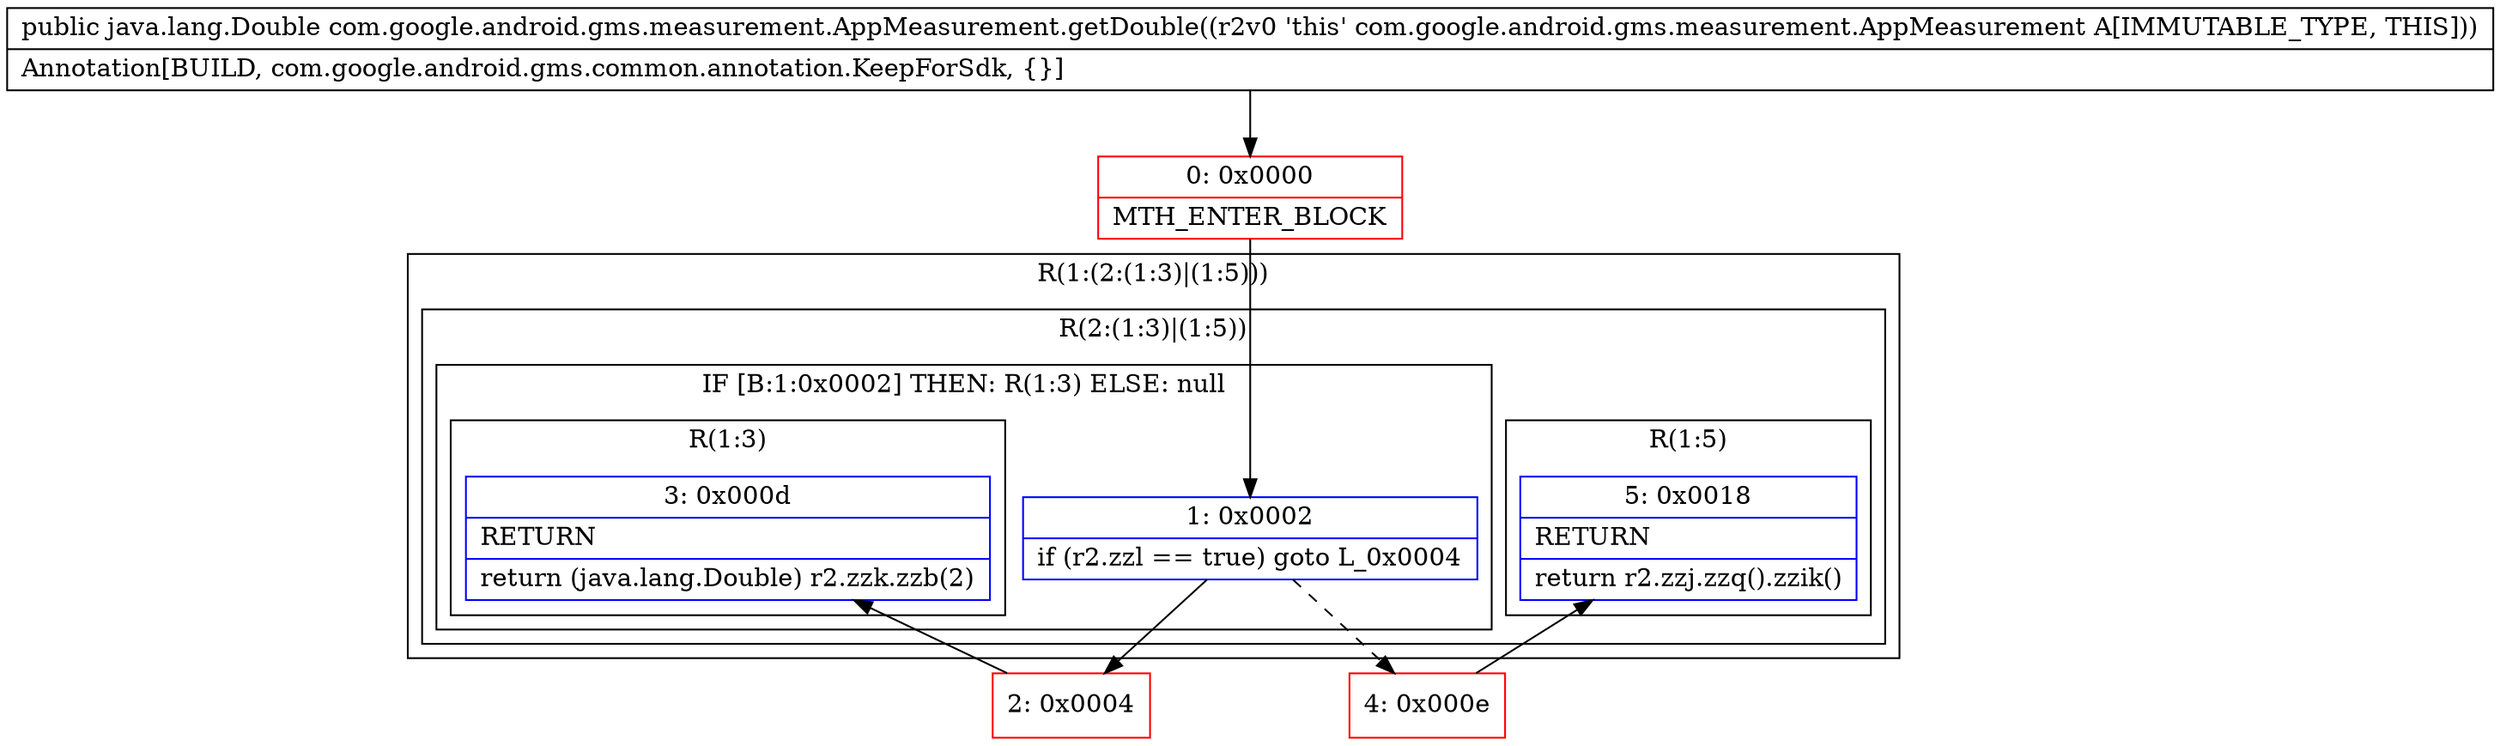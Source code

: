 digraph "CFG forcom.google.android.gms.measurement.AppMeasurement.getDouble()Ljava\/lang\/Double;" {
subgraph cluster_Region_1600800282 {
label = "R(1:(2:(1:3)|(1:5)))";
node [shape=record,color=blue];
subgraph cluster_Region_1615497555 {
label = "R(2:(1:3)|(1:5))";
node [shape=record,color=blue];
subgraph cluster_IfRegion_1262162690 {
label = "IF [B:1:0x0002] THEN: R(1:3) ELSE: null";
node [shape=record,color=blue];
Node_1 [shape=record,label="{1\:\ 0x0002|if (r2.zzl == true) goto L_0x0004\l}"];
subgraph cluster_Region_2091800677 {
label = "R(1:3)";
node [shape=record,color=blue];
Node_3 [shape=record,label="{3\:\ 0x000d|RETURN\l|return (java.lang.Double) r2.zzk.zzb(2)\l}"];
}
}
subgraph cluster_Region_1903795068 {
label = "R(1:5)";
node [shape=record,color=blue];
Node_5 [shape=record,label="{5\:\ 0x0018|RETURN\l|return r2.zzj.zzq().zzik()\l}"];
}
}
}
Node_0 [shape=record,color=red,label="{0\:\ 0x0000|MTH_ENTER_BLOCK\l}"];
Node_2 [shape=record,color=red,label="{2\:\ 0x0004}"];
Node_4 [shape=record,color=red,label="{4\:\ 0x000e}"];
MethodNode[shape=record,label="{public java.lang.Double com.google.android.gms.measurement.AppMeasurement.getDouble((r2v0 'this' com.google.android.gms.measurement.AppMeasurement A[IMMUTABLE_TYPE, THIS]))  | Annotation[BUILD, com.google.android.gms.common.annotation.KeepForSdk, \{\}]\l}"];
MethodNode -> Node_0;
Node_1 -> Node_2;
Node_1 -> Node_4[style=dashed];
Node_0 -> Node_1;
Node_2 -> Node_3;
Node_4 -> Node_5;
}

